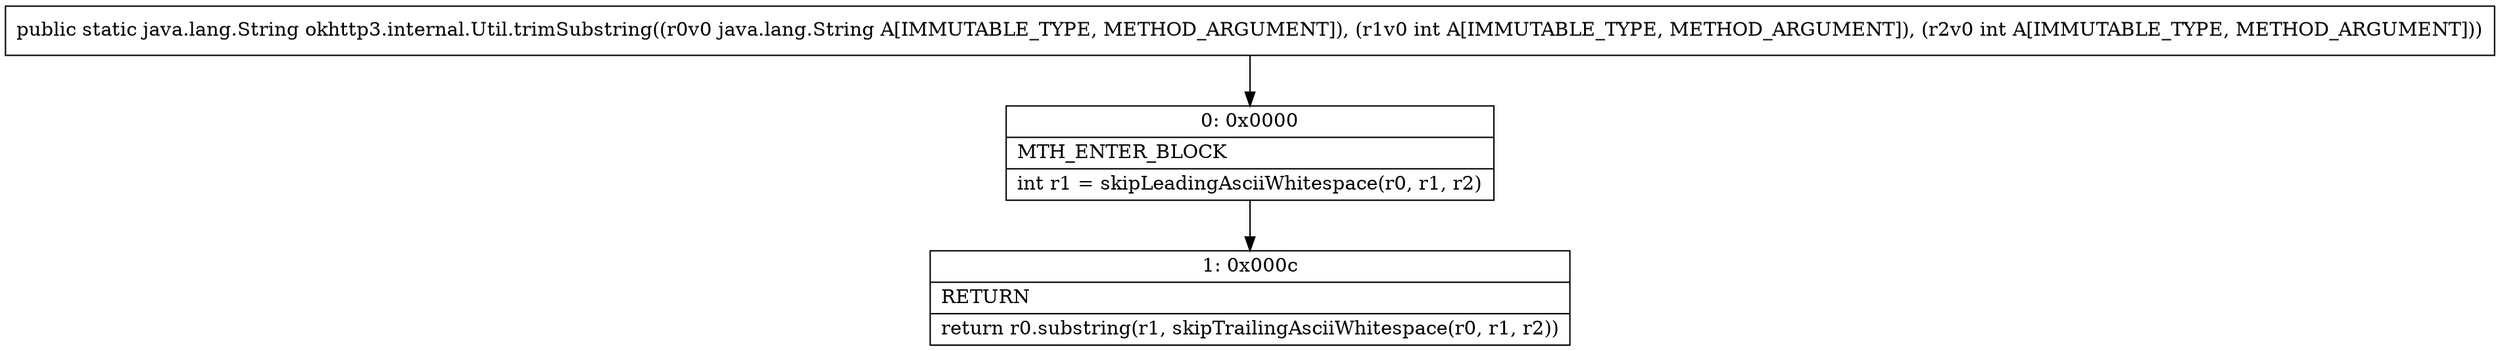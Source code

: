 digraph "CFG forokhttp3.internal.Util.trimSubstring(Ljava\/lang\/String;II)Ljava\/lang\/String;" {
Node_0 [shape=record,label="{0\:\ 0x0000|MTH_ENTER_BLOCK\l|int r1 = skipLeadingAsciiWhitespace(r0, r1, r2)\l}"];
Node_1 [shape=record,label="{1\:\ 0x000c|RETURN\l|return r0.substring(r1, skipTrailingAsciiWhitespace(r0, r1, r2))\l}"];
MethodNode[shape=record,label="{public static java.lang.String okhttp3.internal.Util.trimSubstring((r0v0 java.lang.String A[IMMUTABLE_TYPE, METHOD_ARGUMENT]), (r1v0 int A[IMMUTABLE_TYPE, METHOD_ARGUMENT]), (r2v0 int A[IMMUTABLE_TYPE, METHOD_ARGUMENT])) }"];
MethodNode -> Node_0;
Node_0 -> Node_1;
}

